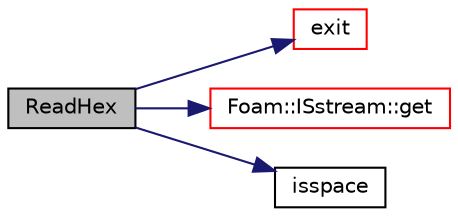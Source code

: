 digraph "ReadHex"
{
  bgcolor="transparent";
  edge [fontname="Helvetica",fontsize="10",labelfontname="Helvetica",labelfontsize="10"];
  node [fontname="Helvetica",fontsize="10",shape=record];
  rankdir="LR";
  Node1 [label="ReadHex",height=0.2,width=0.4,color="black", fillcolor="grey75", style="filled", fontcolor="black"];
  Node1 -> Node2 [color="midnightblue",fontsize="10",style="solid",fontname="Helvetica"];
  Node2 [label="exit",height=0.2,width=0.4,color="red",URL="$a10974.html#a06ca7250d8e89caf05243ec094843642"];
  Node1 -> Node3 [color="midnightblue",fontsize="10",style="solid",fontname="Helvetica"];
  Node3 [label="Foam::ISstream::get",height=0.2,width=0.4,color="red",URL="$a01216.html#a220617e016d0f94cdc18c09879020f5c",tooltip="Raw, low-level get character function. "];
  Node1 -> Node4 [color="midnightblue",fontsize="10",style="solid",fontname="Helvetica"];
  Node4 [label="isspace",height=0.2,width=0.4,color="black",URL="$a10974.html#ac59aa3b8348ab76e8621faf6ff2ead9b"];
}
